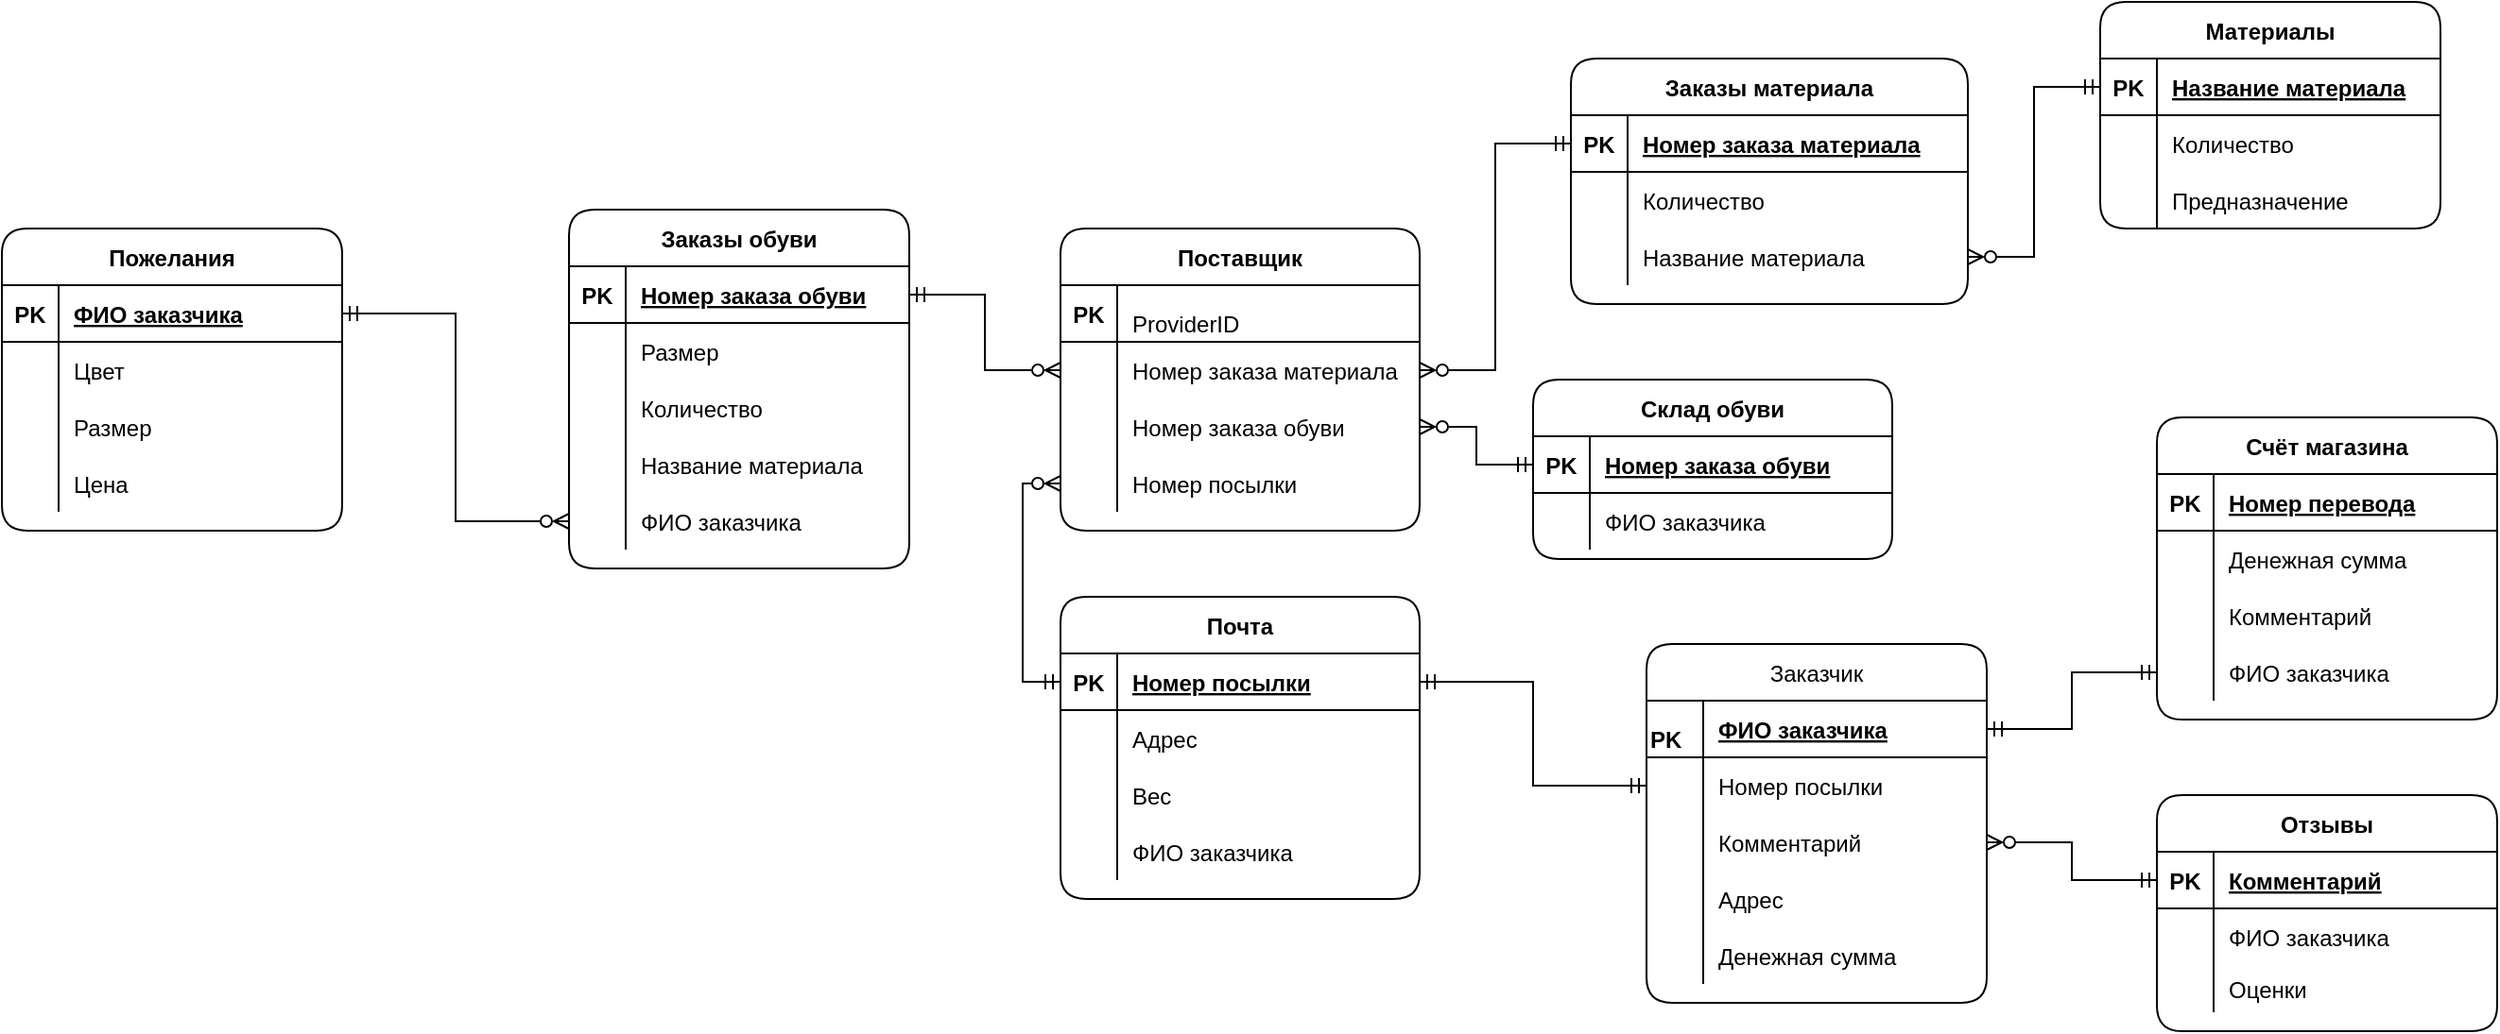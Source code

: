 <mxfile version="15.5.6" type="github">
  <diagram id="2_hyimMtqdqwmG2e8jux" name="Page-1">
    <mxGraphModel dx="1912" dy="1047" grid="1" gridSize="10" guides="1" tooltips="1" connect="1" arrows="1" fold="1" page="1" pageScale="1" pageWidth="827" pageHeight="1169" math="0" shadow="0">
      <root>
        <mxCell id="0" />
        <mxCell id="1" parent="0" />
        <mxCell id="S8fBrJQ1_J5D7lt-XOQz-13" value="Заказы обуви" style="shape=table;startSize=30;container=1;collapsible=1;childLayout=tableLayout;fixedRows=1;rowLines=0;fontStyle=1;align=center;resizeLast=1;rounded=1;" parent="1" vertex="1">
          <mxGeometry x="-70" y="150" width="180" height="190" as="geometry" />
        </mxCell>
        <mxCell id="S8fBrJQ1_J5D7lt-XOQz-14" value="" style="shape=partialRectangle;collapsible=0;dropTarget=0;pointerEvents=0;fillColor=none;top=0;left=0;bottom=1;right=0;points=[[0,0.5],[1,0.5]];portConstraint=eastwest;" parent="S8fBrJQ1_J5D7lt-XOQz-13" vertex="1">
          <mxGeometry y="30" width="180" height="30" as="geometry" />
        </mxCell>
        <mxCell id="S8fBrJQ1_J5D7lt-XOQz-15" value="PK" style="shape=partialRectangle;connectable=0;fillColor=none;top=0;left=0;bottom=0;right=0;fontStyle=1;overflow=hidden;" parent="S8fBrJQ1_J5D7lt-XOQz-14" vertex="1">
          <mxGeometry width="30" height="30" as="geometry">
            <mxRectangle width="30" height="30" as="alternateBounds" />
          </mxGeometry>
        </mxCell>
        <mxCell id="S8fBrJQ1_J5D7lt-XOQz-16" value="Номер заказа обуви" style="shape=partialRectangle;connectable=0;fillColor=none;top=0;left=0;bottom=0;right=0;align=left;spacingLeft=6;fontStyle=5;overflow=hidden;" parent="S8fBrJQ1_J5D7lt-XOQz-14" vertex="1">
          <mxGeometry x="30" width="150" height="30" as="geometry">
            <mxRectangle width="150" height="30" as="alternateBounds" />
          </mxGeometry>
        </mxCell>
        <mxCell id="S8fBrJQ1_J5D7lt-XOQz-17" value="" style="shape=partialRectangle;collapsible=0;dropTarget=0;pointerEvents=0;fillColor=none;top=0;left=0;bottom=0;right=0;points=[[0,0.5],[1,0.5]];portConstraint=eastwest;" parent="S8fBrJQ1_J5D7lt-XOQz-13" vertex="1">
          <mxGeometry y="60" width="180" height="30" as="geometry" />
        </mxCell>
        <mxCell id="S8fBrJQ1_J5D7lt-XOQz-18" value="" style="shape=partialRectangle;connectable=0;fillColor=none;top=0;left=0;bottom=0;right=0;editable=1;overflow=hidden;" parent="S8fBrJQ1_J5D7lt-XOQz-17" vertex="1">
          <mxGeometry width="30" height="30" as="geometry">
            <mxRectangle width="30" height="30" as="alternateBounds" />
          </mxGeometry>
        </mxCell>
        <mxCell id="S8fBrJQ1_J5D7lt-XOQz-19" value="Размер" style="shape=partialRectangle;connectable=0;fillColor=none;top=0;left=0;bottom=0;right=0;align=left;spacingLeft=6;overflow=hidden;" parent="S8fBrJQ1_J5D7lt-XOQz-17" vertex="1">
          <mxGeometry x="30" width="150" height="30" as="geometry">
            <mxRectangle width="150" height="30" as="alternateBounds" />
          </mxGeometry>
        </mxCell>
        <mxCell id="S8fBrJQ1_J5D7lt-XOQz-20" value="" style="shape=partialRectangle;collapsible=0;dropTarget=0;pointerEvents=0;fillColor=none;top=0;left=0;bottom=0;right=0;points=[[0,0.5],[1,0.5]];portConstraint=eastwest;" parent="S8fBrJQ1_J5D7lt-XOQz-13" vertex="1">
          <mxGeometry y="90" width="180" height="30" as="geometry" />
        </mxCell>
        <mxCell id="S8fBrJQ1_J5D7lt-XOQz-21" value="" style="shape=partialRectangle;connectable=0;fillColor=none;top=0;left=0;bottom=0;right=0;editable=1;overflow=hidden;" parent="S8fBrJQ1_J5D7lt-XOQz-20" vertex="1">
          <mxGeometry width="30" height="30" as="geometry">
            <mxRectangle width="30" height="30" as="alternateBounds" />
          </mxGeometry>
        </mxCell>
        <mxCell id="S8fBrJQ1_J5D7lt-XOQz-22" value="Количество" style="shape=partialRectangle;connectable=0;fillColor=none;top=0;left=0;bottom=0;right=0;align=left;spacingLeft=6;overflow=hidden;" parent="S8fBrJQ1_J5D7lt-XOQz-20" vertex="1">
          <mxGeometry x="30" width="150" height="30" as="geometry">
            <mxRectangle width="150" height="30" as="alternateBounds" />
          </mxGeometry>
        </mxCell>
        <mxCell id="S8fBrJQ1_J5D7lt-XOQz-23" value="" style="shape=partialRectangle;collapsible=0;dropTarget=0;pointerEvents=0;fillColor=none;top=0;left=0;bottom=0;right=0;points=[[0,0.5],[1,0.5]];portConstraint=eastwest;" parent="S8fBrJQ1_J5D7lt-XOQz-13" vertex="1">
          <mxGeometry y="120" width="180" height="30" as="geometry" />
        </mxCell>
        <mxCell id="S8fBrJQ1_J5D7lt-XOQz-24" value="" style="shape=partialRectangle;connectable=0;fillColor=none;top=0;left=0;bottom=0;right=0;editable=1;overflow=hidden;" parent="S8fBrJQ1_J5D7lt-XOQz-23" vertex="1">
          <mxGeometry width="30" height="30" as="geometry">
            <mxRectangle width="30" height="30" as="alternateBounds" />
          </mxGeometry>
        </mxCell>
        <mxCell id="S8fBrJQ1_J5D7lt-XOQz-25" value="Название материала" style="shape=partialRectangle;connectable=0;fillColor=none;top=0;left=0;bottom=0;right=0;align=left;spacingLeft=6;overflow=hidden;" parent="S8fBrJQ1_J5D7lt-XOQz-23" vertex="1">
          <mxGeometry x="30" width="150" height="30" as="geometry">
            <mxRectangle width="150" height="30" as="alternateBounds" />
          </mxGeometry>
        </mxCell>
        <mxCell id="B98eK5s1FCZRmEkdKLVK-23" style="shape=partialRectangle;collapsible=0;dropTarget=0;pointerEvents=0;fillColor=none;top=0;left=0;bottom=0;right=0;points=[[0,0.5],[1,0.5]];portConstraint=eastwest;" vertex="1" parent="S8fBrJQ1_J5D7lt-XOQz-13">
          <mxGeometry y="150" width="180" height="30" as="geometry" />
        </mxCell>
        <mxCell id="B98eK5s1FCZRmEkdKLVK-24" style="shape=partialRectangle;connectable=0;fillColor=none;top=0;left=0;bottom=0;right=0;editable=1;overflow=hidden;" vertex="1" parent="B98eK5s1FCZRmEkdKLVK-23">
          <mxGeometry width="30" height="30" as="geometry">
            <mxRectangle width="30" height="30" as="alternateBounds" />
          </mxGeometry>
        </mxCell>
        <mxCell id="B98eK5s1FCZRmEkdKLVK-25" value="ФИО заказчика" style="shape=partialRectangle;connectable=0;fillColor=none;top=0;left=0;bottom=0;right=0;align=left;spacingLeft=6;overflow=hidden;" vertex="1" parent="B98eK5s1FCZRmEkdKLVK-23">
          <mxGeometry x="30" width="150" height="30" as="geometry">
            <mxRectangle width="150" height="30" as="alternateBounds" />
          </mxGeometry>
        </mxCell>
        <mxCell id="S8fBrJQ1_J5D7lt-XOQz-26" value="Заказы материала" style="shape=table;startSize=30;container=1;collapsible=1;childLayout=tableLayout;fixedRows=1;rowLines=0;fontStyle=1;align=center;resizeLast=1;rounded=1;" parent="1" vertex="1">
          <mxGeometry x="460" y="70" width="210" height="130" as="geometry" />
        </mxCell>
        <mxCell id="S8fBrJQ1_J5D7lt-XOQz-27" value="" style="shape=partialRectangle;collapsible=0;dropTarget=0;pointerEvents=0;fillColor=none;top=0;left=0;bottom=1;right=0;points=[[0,0.5],[1,0.5]];portConstraint=eastwest;" parent="S8fBrJQ1_J5D7lt-XOQz-26" vertex="1">
          <mxGeometry y="30" width="210" height="30" as="geometry" />
        </mxCell>
        <mxCell id="S8fBrJQ1_J5D7lt-XOQz-28" value="PK" style="shape=partialRectangle;connectable=0;fillColor=none;top=0;left=0;bottom=0;right=0;fontStyle=1;overflow=hidden;" parent="S8fBrJQ1_J5D7lt-XOQz-27" vertex="1">
          <mxGeometry width="30" height="30" as="geometry">
            <mxRectangle width="30" height="30" as="alternateBounds" />
          </mxGeometry>
        </mxCell>
        <mxCell id="S8fBrJQ1_J5D7lt-XOQz-29" value="Номер заказа материала" style="shape=partialRectangle;connectable=0;fillColor=none;top=0;left=0;bottom=0;right=0;align=left;spacingLeft=6;fontStyle=5;overflow=hidden;" parent="S8fBrJQ1_J5D7lt-XOQz-27" vertex="1">
          <mxGeometry x="30" width="180" height="30" as="geometry">
            <mxRectangle width="180" height="30" as="alternateBounds" />
          </mxGeometry>
        </mxCell>
        <mxCell id="S8fBrJQ1_J5D7lt-XOQz-30" value="" style="shape=partialRectangle;collapsible=0;dropTarget=0;pointerEvents=0;fillColor=none;top=0;left=0;bottom=0;right=0;points=[[0,0.5],[1,0.5]];portConstraint=eastwest;" parent="S8fBrJQ1_J5D7lt-XOQz-26" vertex="1">
          <mxGeometry y="60" width="210" height="30" as="geometry" />
        </mxCell>
        <mxCell id="S8fBrJQ1_J5D7lt-XOQz-31" value="" style="shape=partialRectangle;connectable=0;fillColor=none;top=0;left=0;bottom=0;right=0;editable=1;overflow=hidden;" parent="S8fBrJQ1_J5D7lt-XOQz-30" vertex="1">
          <mxGeometry width="30" height="30" as="geometry">
            <mxRectangle width="30" height="30" as="alternateBounds" />
          </mxGeometry>
        </mxCell>
        <mxCell id="S8fBrJQ1_J5D7lt-XOQz-32" value="Количество" style="shape=partialRectangle;connectable=0;fillColor=none;top=0;left=0;bottom=0;right=0;align=left;spacingLeft=6;overflow=hidden;" parent="S8fBrJQ1_J5D7lt-XOQz-30" vertex="1">
          <mxGeometry x="30" width="180" height="30" as="geometry">
            <mxRectangle width="180" height="30" as="alternateBounds" />
          </mxGeometry>
        </mxCell>
        <mxCell id="B98eK5s1FCZRmEkdKLVK-4" style="shape=partialRectangle;collapsible=0;dropTarget=0;pointerEvents=0;fillColor=none;top=0;left=0;bottom=0;right=0;points=[[0,0.5],[1,0.5]];portConstraint=eastwest;" vertex="1" parent="S8fBrJQ1_J5D7lt-XOQz-26">
          <mxGeometry y="90" width="210" height="30" as="geometry" />
        </mxCell>
        <mxCell id="B98eK5s1FCZRmEkdKLVK-5" style="shape=partialRectangle;connectable=0;fillColor=none;top=0;left=0;bottom=0;right=0;editable=1;overflow=hidden;" vertex="1" parent="B98eK5s1FCZRmEkdKLVK-4">
          <mxGeometry width="30" height="30" as="geometry">
            <mxRectangle width="30" height="30" as="alternateBounds" />
          </mxGeometry>
        </mxCell>
        <mxCell id="B98eK5s1FCZRmEkdKLVK-6" value="Название материала" style="shape=partialRectangle;connectable=0;fillColor=none;top=0;left=0;bottom=0;right=0;align=left;spacingLeft=6;overflow=hidden;" vertex="1" parent="B98eK5s1FCZRmEkdKLVK-4">
          <mxGeometry x="30" width="180" height="30" as="geometry">
            <mxRectangle width="180" height="30" as="alternateBounds" />
          </mxGeometry>
        </mxCell>
        <mxCell id="S8fBrJQ1_J5D7lt-XOQz-39" value="Пожелания" style="shape=table;startSize=30;container=1;collapsible=1;childLayout=tableLayout;fixedRows=1;rowLines=0;fontStyle=1;align=center;resizeLast=1;rounded=1;" parent="1" vertex="1">
          <mxGeometry x="-370" y="160" width="180" height="160" as="geometry" />
        </mxCell>
        <mxCell id="S8fBrJQ1_J5D7lt-XOQz-40" value="" style="shape=partialRectangle;collapsible=0;dropTarget=0;pointerEvents=0;fillColor=none;top=0;left=0;bottom=1;right=0;points=[[0,0.5],[1,0.5]];portConstraint=eastwest;" parent="S8fBrJQ1_J5D7lt-XOQz-39" vertex="1">
          <mxGeometry y="30" width="180" height="30" as="geometry" />
        </mxCell>
        <mxCell id="S8fBrJQ1_J5D7lt-XOQz-41" value="PK" style="shape=partialRectangle;connectable=0;fillColor=none;top=0;left=0;bottom=0;right=0;fontStyle=1;overflow=hidden;" parent="S8fBrJQ1_J5D7lt-XOQz-40" vertex="1">
          <mxGeometry width="30" height="30" as="geometry">
            <mxRectangle width="30" height="30" as="alternateBounds" />
          </mxGeometry>
        </mxCell>
        <mxCell id="S8fBrJQ1_J5D7lt-XOQz-42" value="ФИО заказчика" style="shape=partialRectangle;connectable=0;fillColor=none;top=0;left=0;bottom=0;right=0;align=left;spacingLeft=6;fontStyle=5;overflow=hidden;" parent="S8fBrJQ1_J5D7lt-XOQz-40" vertex="1">
          <mxGeometry x="30" width="150" height="30" as="geometry">
            <mxRectangle width="150" height="30" as="alternateBounds" />
          </mxGeometry>
        </mxCell>
        <mxCell id="S8fBrJQ1_J5D7lt-XOQz-43" value="" style="shape=partialRectangle;collapsible=0;dropTarget=0;pointerEvents=0;fillColor=none;top=0;left=0;bottom=0;right=0;points=[[0,0.5],[1,0.5]];portConstraint=eastwest;" parent="S8fBrJQ1_J5D7lt-XOQz-39" vertex="1">
          <mxGeometry y="60" width="180" height="30" as="geometry" />
        </mxCell>
        <mxCell id="S8fBrJQ1_J5D7lt-XOQz-44" value="" style="shape=partialRectangle;connectable=0;fillColor=none;top=0;left=0;bottom=0;right=0;editable=1;overflow=hidden;" parent="S8fBrJQ1_J5D7lt-XOQz-43" vertex="1">
          <mxGeometry width="30" height="30" as="geometry">
            <mxRectangle width="30" height="30" as="alternateBounds" />
          </mxGeometry>
        </mxCell>
        <mxCell id="S8fBrJQ1_J5D7lt-XOQz-45" value="Цвет" style="shape=partialRectangle;connectable=0;fillColor=none;top=0;left=0;bottom=0;right=0;align=left;spacingLeft=6;overflow=hidden;" parent="S8fBrJQ1_J5D7lt-XOQz-43" vertex="1">
          <mxGeometry x="30" width="150" height="30" as="geometry">
            <mxRectangle width="150" height="30" as="alternateBounds" />
          </mxGeometry>
        </mxCell>
        <mxCell id="S8fBrJQ1_J5D7lt-XOQz-46" value="" style="shape=partialRectangle;collapsible=0;dropTarget=0;pointerEvents=0;fillColor=none;top=0;left=0;bottom=0;right=0;points=[[0,0.5],[1,0.5]];portConstraint=eastwest;" parent="S8fBrJQ1_J5D7lt-XOQz-39" vertex="1">
          <mxGeometry y="90" width="180" height="30" as="geometry" />
        </mxCell>
        <mxCell id="S8fBrJQ1_J5D7lt-XOQz-47" value="" style="shape=partialRectangle;connectable=0;fillColor=none;top=0;left=0;bottom=0;right=0;editable=1;overflow=hidden;" parent="S8fBrJQ1_J5D7lt-XOQz-46" vertex="1">
          <mxGeometry width="30" height="30" as="geometry">
            <mxRectangle width="30" height="30" as="alternateBounds" />
          </mxGeometry>
        </mxCell>
        <mxCell id="S8fBrJQ1_J5D7lt-XOQz-48" value="Размер" style="shape=partialRectangle;connectable=0;fillColor=none;top=0;left=0;bottom=0;right=0;align=left;spacingLeft=6;overflow=hidden;" parent="S8fBrJQ1_J5D7lt-XOQz-46" vertex="1">
          <mxGeometry x="30" width="150" height="30" as="geometry">
            <mxRectangle width="150" height="30" as="alternateBounds" />
          </mxGeometry>
        </mxCell>
        <mxCell id="S8fBrJQ1_J5D7lt-XOQz-49" value="" style="shape=partialRectangle;collapsible=0;dropTarget=0;pointerEvents=0;fillColor=none;top=0;left=0;bottom=0;right=0;points=[[0,0.5],[1,0.5]];portConstraint=eastwest;" parent="S8fBrJQ1_J5D7lt-XOQz-39" vertex="1">
          <mxGeometry y="120" width="180" height="30" as="geometry" />
        </mxCell>
        <mxCell id="S8fBrJQ1_J5D7lt-XOQz-50" value="" style="shape=partialRectangle;connectable=0;fillColor=none;top=0;left=0;bottom=0;right=0;editable=1;overflow=hidden;" parent="S8fBrJQ1_J5D7lt-XOQz-49" vertex="1">
          <mxGeometry width="30" height="30" as="geometry">
            <mxRectangle width="30" height="30" as="alternateBounds" />
          </mxGeometry>
        </mxCell>
        <mxCell id="S8fBrJQ1_J5D7lt-XOQz-51" value="Цена" style="shape=partialRectangle;connectable=0;fillColor=none;top=0;left=0;bottom=0;right=0;align=left;spacingLeft=6;overflow=hidden;" parent="S8fBrJQ1_J5D7lt-XOQz-49" vertex="1">
          <mxGeometry x="30" width="150" height="30" as="geometry">
            <mxRectangle width="150" height="30" as="alternateBounds" />
          </mxGeometry>
        </mxCell>
        <mxCell id="S8fBrJQ1_J5D7lt-XOQz-52" value="Материалы" style="shape=table;startSize=30;container=1;collapsible=1;childLayout=tableLayout;fixedRows=1;rowLines=0;fontStyle=1;align=center;resizeLast=1;rounded=1;" parent="1" vertex="1">
          <mxGeometry x="740" y="40" width="180" height="120" as="geometry" />
        </mxCell>
        <mxCell id="S8fBrJQ1_J5D7lt-XOQz-53" value="" style="shape=partialRectangle;collapsible=0;dropTarget=0;pointerEvents=0;fillColor=none;top=0;left=0;bottom=1;right=0;points=[[0,0.5],[1,0.5]];portConstraint=eastwest;" parent="S8fBrJQ1_J5D7lt-XOQz-52" vertex="1">
          <mxGeometry y="30" width="180" height="30" as="geometry" />
        </mxCell>
        <mxCell id="S8fBrJQ1_J5D7lt-XOQz-54" value="PK" style="shape=partialRectangle;connectable=0;fillColor=none;top=0;left=0;bottom=0;right=0;fontStyle=1;overflow=hidden;" parent="S8fBrJQ1_J5D7lt-XOQz-53" vertex="1">
          <mxGeometry width="30" height="30" as="geometry">
            <mxRectangle width="30" height="30" as="alternateBounds" />
          </mxGeometry>
        </mxCell>
        <mxCell id="S8fBrJQ1_J5D7lt-XOQz-55" value="Название материала" style="shape=partialRectangle;connectable=0;fillColor=none;top=0;left=0;bottom=0;right=0;align=left;spacingLeft=6;fontStyle=5;overflow=hidden;" parent="S8fBrJQ1_J5D7lt-XOQz-53" vertex="1">
          <mxGeometry x="30" width="150" height="30" as="geometry">
            <mxRectangle width="150" height="30" as="alternateBounds" />
          </mxGeometry>
        </mxCell>
        <mxCell id="S8fBrJQ1_J5D7lt-XOQz-56" value="" style="shape=partialRectangle;collapsible=0;dropTarget=0;pointerEvents=0;fillColor=none;top=0;left=0;bottom=0;right=0;points=[[0,0.5],[1,0.5]];portConstraint=eastwest;" parent="S8fBrJQ1_J5D7lt-XOQz-52" vertex="1">
          <mxGeometry y="60" width="180" height="30" as="geometry" />
        </mxCell>
        <mxCell id="S8fBrJQ1_J5D7lt-XOQz-57" value="" style="shape=partialRectangle;connectable=0;fillColor=none;top=0;left=0;bottom=0;right=0;editable=1;overflow=hidden;" parent="S8fBrJQ1_J5D7lt-XOQz-56" vertex="1">
          <mxGeometry width="30" height="30" as="geometry">
            <mxRectangle width="30" height="30" as="alternateBounds" />
          </mxGeometry>
        </mxCell>
        <mxCell id="S8fBrJQ1_J5D7lt-XOQz-58" value="Количество" style="shape=partialRectangle;connectable=0;fillColor=none;top=0;left=0;bottom=0;right=0;align=left;spacingLeft=6;overflow=hidden;" parent="S8fBrJQ1_J5D7lt-XOQz-56" vertex="1">
          <mxGeometry x="30" width="150" height="30" as="geometry">
            <mxRectangle width="150" height="30" as="alternateBounds" />
          </mxGeometry>
        </mxCell>
        <mxCell id="S8fBrJQ1_J5D7lt-XOQz-59" value="" style="shape=partialRectangle;collapsible=0;dropTarget=0;pointerEvents=0;fillColor=none;top=0;left=0;bottom=0;right=0;points=[[0,0.5],[1,0.5]];portConstraint=eastwest;" parent="S8fBrJQ1_J5D7lt-XOQz-52" vertex="1">
          <mxGeometry y="90" width="180" height="30" as="geometry" />
        </mxCell>
        <mxCell id="S8fBrJQ1_J5D7lt-XOQz-60" value="" style="shape=partialRectangle;connectable=0;fillColor=none;top=0;left=0;bottom=0;right=0;editable=1;overflow=hidden;" parent="S8fBrJQ1_J5D7lt-XOQz-59" vertex="1">
          <mxGeometry width="30" height="30" as="geometry">
            <mxRectangle width="30" height="30" as="alternateBounds" />
          </mxGeometry>
        </mxCell>
        <mxCell id="S8fBrJQ1_J5D7lt-XOQz-61" value="Предназначение" style="shape=partialRectangle;connectable=0;fillColor=none;top=0;left=0;bottom=0;right=0;align=left;spacingLeft=6;overflow=hidden;" parent="S8fBrJQ1_J5D7lt-XOQz-59" vertex="1">
          <mxGeometry x="30" width="150" height="30" as="geometry">
            <mxRectangle width="150" height="30" as="alternateBounds" />
          </mxGeometry>
        </mxCell>
        <mxCell id="S8fBrJQ1_J5D7lt-XOQz-62" value="" style="shape=partialRectangle;collapsible=0;dropTarget=0;pointerEvents=0;fillColor=none;top=0;left=0;bottom=0;right=0;points=[[0,0.5],[1,0.5]];portConstraint=eastwest;" parent="S8fBrJQ1_J5D7lt-XOQz-52" vertex="1">
          <mxGeometry y="120" width="180" as="geometry" />
        </mxCell>
        <mxCell id="S8fBrJQ1_J5D7lt-XOQz-63" value="" style="shape=partialRectangle;connectable=0;fillColor=none;top=0;left=0;bottom=0;right=0;editable=1;overflow=hidden;" parent="S8fBrJQ1_J5D7lt-XOQz-62" vertex="1">
          <mxGeometry width="30" as="geometry">
            <mxRectangle width="30" as="alternateBounds" />
          </mxGeometry>
        </mxCell>
        <mxCell id="S8fBrJQ1_J5D7lt-XOQz-64" value="" style="shape=partialRectangle;connectable=0;fillColor=none;top=0;left=0;bottom=0;right=0;align=left;spacingLeft=6;overflow=hidden;" parent="S8fBrJQ1_J5D7lt-XOQz-62" vertex="1">
          <mxGeometry x="30" width="150" as="geometry">
            <mxRectangle width="150" as="alternateBounds" />
          </mxGeometry>
        </mxCell>
        <mxCell id="S8fBrJQ1_J5D7lt-XOQz-65" value="Отзывы" style="shape=table;startSize=30;container=1;collapsible=1;childLayout=tableLayout;fixedRows=1;rowLines=0;fontStyle=1;align=center;resizeLast=1;rounded=1;" parent="1" vertex="1">
          <mxGeometry x="770" y="460" width="180" height="125" as="geometry" />
        </mxCell>
        <mxCell id="S8fBrJQ1_J5D7lt-XOQz-66" value="" style="shape=partialRectangle;collapsible=0;dropTarget=0;pointerEvents=0;fillColor=none;top=0;left=0;bottom=1;right=0;points=[[0,0.5],[1,0.5]];portConstraint=eastwest;" parent="S8fBrJQ1_J5D7lt-XOQz-65" vertex="1">
          <mxGeometry y="30" width="180" height="30" as="geometry" />
        </mxCell>
        <mxCell id="S8fBrJQ1_J5D7lt-XOQz-67" value="PK" style="shape=partialRectangle;connectable=0;fillColor=none;top=0;left=0;bottom=0;right=0;fontStyle=1;overflow=hidden;" parent="S8fBrJQ1_J5D7lt-XOQz-66" vertex="1">
          <mxGeometry width="30" height="30" as="geometry">
            <mxRectangle width="30" height="30" as="alternateBounds" />
          </mxGeometry>
        </mxCell>
        <mxCell id="S8fBrJQ1_J5D7lt-XOQz-68" value="Комментарий" style="shape=partialRectangle;connectable=0;fillColor=none;top=0;left=0;bottom=0;right=0;align=left;spacingLeft=6;fontStyle=5;overflow=hidden;" parent="S8fBrJQ1_J5D7lt-XOQz-66" vertex="1">
          <mxGeometry x="30" width="150" height="30" as="geometry">
            <mxRectangle width="150" height="30" as="alternateBounds" />
          </mxGeometry>
        </mxCell>
        <mxCell id="S8fBrJQ1_J5D7lt-XOQz-69" value="" style="shape=partialRectangle;collapsible=0;dropTarget=0;pointerEvents=0;fillColor=none;top=0;left=0;bottom=0;right=0;points=[[0,0.5],[1,0.5]];portConstraint=eastwest;" parent="S8fBrJQ1_J5D7lt-XOQz-65" vertex="1">
          <mxGeometry y="60" width="180" height="30" as="geometry" />
        </mxCell>
        <mxCell id="S8fBrJQ1_J5D7lt-XOQz-70" value="" style="shape=partialRectangle;connectable=0;fillColor=none;top=0;left=0;bottom=0;right=0;editable=1;overflow=hidden;" parent="S8fBrJQ1_J5D7lt-XOQz-69" vertex="1">
          <mxGeometry width="30" height="30" as="geometry">
            <mxRectangle width="30" height="30" as="alternateBounds" />
          </mxGeometry>
        </mxCell>
        <mxCell id="S8fBrJQ1_J5D7lt-XOQz-71" value="ФИО заказчика" style="shape=partialRectangle;connectable=0;fillColor=none;top=0;left=0;bottom=0;right=0;align=left;spacingLeft=6;overflow=hidden;" parent="S8fBrJQ1_J5D7lt-XOQz-69" vertex="1">
          <mxGeometry x="30" width="150" height="30" as="geometry">
            <mxRectangle width="150" height="30" as="alternateBounds" />
          </mxGeometry>
        </mxCell>
        <mxCell id="S8fBrJQ1_J5D7lt-XOQz-72" value="" style="shape=partialRectangle;collapsible=0;dropTarget=0;pointerEvents=0;fillColor=none;top=0;left=0;bottom=0;right=0;points=[[0,0.5],[1,0.5]];portConstraint=eastwest;" parent="S8fBrJQ1_J5D7lt-XOQz-65" vertex="1">
          <mxGeometry y="90" width="180" height="25" as="geometry" />
        </mxCell>
        <mxCell id="S8fBrJQ1_J5D7lt-XOQz-73" value="" style="shape=partialRectangle;connectable=0;fillColor=none;top=0;left=0;bottom=0;right=0;editable=1;overflow=hidden;" parent="S8fBrJQ1_J5D7lt-XOQz-72" vertex="1">
          <mxGeometry width="30" height="25" as="geometry">
            <mxRectangle width="30" height="25" as="alternateBounds" />
          </mxGeometry>
        </mxCell>
        <mxCell id="S8fBrJQ1_J5D7lt-XOQz-74" value="Оценки" style="shape=partialRectangle;connectable=0;fillColor=none;top=0;left=0;bottom=0;right=0;align=left;spacingLeft=6;overflow=hidden;" parent="S8fBrJQ1_J5D7lt-XOQz-72" vertex="1">
          <mxGeometry x="30" width="150" height="25" as="geometry">
            <mxRectangle width="150" height="25" as="alternateBounds" />
          </mxGeometry>
        </mxCell>
        <mxCell id="S8fBrJQ1_J5D7lt-XOQz-91" value="Счёт магазина" style="shape=table;startSize=30;container=1;collapsible=1;childLayout=tableLayout;fixedRows=1;rowLines=0;fontStyle=1;align=center;resizeLast=1;rounded=1;" parent="1" vertex="1">
          <mxGeometry x="770" y="260" width="180" height="160" as="geometry" />
        </mxCell>
        <mxCell id="S8fBrJQ1_J5D7lt-XOQz-92" value="" style="shape=partialRectangle;collapsible=0;dropTarget=0;pointerEvents=0;fillColor=none;top=0;left=0;bottom=1;right=0;points=[[0,0.5],[1,0.5]];portConstraint=eastwest;" parent="S8fBrJQ1_J5D7lt-XOQz-91" vertex="1">
          <mxGeometry y="30" width="180" height="30" as="geometry" />
        </mxCell>
        <mxCell id="S8fBrJQ1_J5D7lt-XOQz-93" value="PK" style="shape=partialRectangle;connectable=0;fillColor=none;top=0;left=0;bottom=0;right=0;fontStyle=1;overflow=hidden;" parent="S8fBrJQ1_J5D7lt-XOQz-92" vertex="1">
          <mxGeometry width="30" height="30" as="geometry">
            <mxRectangle width="30" height="30" as="alternateBounds" />
          </mxGeometry>
        </mxCell>
        <mxCell id="S8fBrJQ1_J5D7lt-XOQz-94" value="Номер перевода" style="shape=partialRectangle;connectable=0;fillColor=none;top=0;left=0;bottom=0;right=0;align=left;spacingLeft=6;fontStyle=5;overflow=hidden;" parent="S8fBrJQ1_J5D7lt-XOQz-92" vertex="1">
          <mxGeometry x="30" width="150" height="30" as="geometry">
            <mxRectangle width="150" height="30" as="alternateBounds" />
          </mxGeometry>
        </mxCell>
        <mxCell id="S8fBrJQ1_J5D7lt-XOQz-95" value="" style="shape=partialRectangle;collapsible=0;dropTarget=0;pointerEvents=0;fillColor=none;top=0;left=0;bottom=0;right=0;points=[[0,0.5],[1,0.5]];portConstraint=eastwest;" parent="S8fBrJQ1_J5D7lt-XOQz-91" vertex="1">
          <mxGeometry y="60" width="180" height="30" as="geometry" />
        </mxCell>
        <mxCell id="S8fBrJQ1_J5D7lt-XOQz-96" value="" style="shape=partialRectangle;connectable=0;fillColor=none;top=0;left=0;bottom=0;right=0;editable=1;overflow=hidden;" parent="S8fBrJQ1_J5D7lt-XOQz-95" vertex="1">
          <mxGeometry width="30" height="30" as="geometry">
            <mxRectangle width="30" height="30" as="alternateBounds" />
          </mxGeometry>
        </mxCell>
        <mxCell id="S8fBrJQ1_J5D7lt-XOQz-97" value="Денежная сумма" style="shape=partialRectangle;connectable=0;fillColor=none;top=0;left=0;bottom=0;right=0;align=left;spacingLeft=6;overflow=hidden;" parent="S8fBrJQ1_J5D7lt-XOQz-95" vertex="1">
          <mxGeometry x="30" width="150" height="30" as="geometry">
            <mxRectangle width="150" height="30" as="alternateBounds" />
          </mxGeometry>
        </mxCell>
        <mxCell id="S8fBrJQ1_J5D7lt-XOQz-98" value="" style="shape=partialRectangle;collapsible=0;dropTarget=0;pointerEvents=0;fillColor=none;top=0;left=0;bottom=0;right=0;points=[[0,0.5],[1,0.5]];portConstraint=eastwest;" parent="S8fBrJQ1_J5D7lt-XOQz-91" vertex="1">
          <mxGeometry y="90" width="180" height="30" as="geometry" />
        </mxCell>
        <mxCell id="S8fBrJQ1_J5D7lt-XOQz-99" value="" style="shape=partialRectangle;connectable=0;fillColor=none;top=0;left=0;bottom=0;right=0;editable=1;overflow=hidden;" parent="S8fBrJQ1_J5D7lt-XOQz-98" vertex="1">
          <mxGeometry width="30" height="30" as="geometry">
            <mxRectangle width="30" height="30" as="alternateBounds" />
          </mxGeometry>
        </mxCell>
        <mxCell id="S8fBrJQ1_J5D7lt-XOQz-100" value="Комментарий" style="shape=partialRectangle;connectable=0;fillColor=none;top=0;left=0;bottom=0;right=0;align=left;spacingLeft=6;overflow=hidden;" parent="S8fBrJQ1_J5D7lt-XOQz-98" vertex="1">
          <mxGeometry x="30" width="150" height="30" as="geometry">
            <mxRectangle width="150" height="30" as="alternateBounds" />
          </mxGeometry>
        </mxCell>
        <mxCell id="S8fBrJQ1_J5D7lt-XOQz-101" value="" style="shape=partialRectangle;collapsible=0;dropTarget=0;pointerEvents=0;fillColor=none;top=0;left=0;bottom=0;right=0;points=[[0,0.5],[1,0.5]];portConstraint=eastwest;" parent="S8fBrJQ1_J5D7lt-XOQz-91" vertex="1">
          <mxGeometry y="120" width="180" height="30" as="geometry" />
        </mxCell>
        <mxCell id="S8fBrJQ1_J5D7lt-XOQz-102" value="" style="shape=partialRectangle;connectable=0;fillColor=none;top=0;left=0;bottom=0;right=0;editable=1;overflow=hidden;" parent="S8fBrJQ1_J5D7lt-XOQz-101" vertex="1">
          <mxGeometry width="30" height="30" as="geometry">
            <mxRectangle width="30" height="30" as="alternateBounds" />
          </mxGeometry>
        </mxCell>
        <mxCell id="S8fBrJQ1_J5D7lt-XOQz-103" value="ФИО заказчика" style="shape=partialRectangle;connectable=0;fillColor=none;top=0;left=0;bottom=0;right=0;align=left;spacingLeft=6;overflow=hidden;" parent="S8fBrJQ1_J5D7lt-XOQz-101" vertex="1">
          <mxGeometry x="30" width="150" height="30" as="geometry">
            <mxRectangle width="150" height="30" as="alternateBounds" />
          </mxGeometry>
        </mxCell>
        <mxCell id="S8fBrJQ1_J5D7lt-XOQz-104" value="Склад обуви" style="shape=table;startSize=30;container=1;collapsible=1;childLayout=tableLayout;fixedRows=1;rowLines=0;fontStyle=1;align=center;resizeLast=1;rounded=1;" parent="1" vertex="1">
          <mxGeometry x="440" y="240" width="190" height="95" as="geometry" />
        </mxCell>
        <mxCell id="S8fBrJQ1_J5D7lt-XOQz-105" value="" style="shape=partialRectangle;collapsible=0;dropTarget=0;pointerEvents=0;fillColor=none;top=0;left=0;bottom=1;right=0;points=[[0,0.5],[1,0.5]];portConstraint=eastwest;" parent="S8fBrJQ1_J5D7lt-XOQz-104" vertex="1">
          <mxGeometry y="30" width="190" height="30" as="geometry" />
        </mxCell>
        <mxCell id="S8fBrJQ1_J5D7lt-XOQz-106" value="PK" style="shape=partialRectangle;connectable=0;fillColor=none;top=0;left=0;bottom=0;right=0;fontStyle=1;overflow=hidden;" parent="S8fBrJQ1_J5D7lt-XOQz-105" vertex="1">
          <mxGeometry width="30" height="30" as="geometry">
            <mxRectangle width="30" height="30" as="alternateBounds" />
          </mxGeometry>
        </mxCell>
        <mxCell id="S8fBrJQ1_J5D7lt-XOQz-107" value="Номер заказа обуви" style="shape=partialRectangle;connectable=0;fillColor=none;top=0;left=0;bottom=0;right=0;align=left;spacingLeft=6;fontStyle=5;overflow=hidden;" parent="S8fBrJQ1_J5D7lt-XOQz-105" vertex="1">
          <mxGeometry x="30" width="160" height="30" as="geometry">
            <mxRectangle width="160" height="30" as="alternateBounds" />
          </mxGeometry>
        </mxCell>
        <mxCell id="S8fBrJQ1_J5D7lt-XOQz-108" value="" style="shape=partialRectangle;collapsible=0;dropTarget=0;pointerEvents=0;fillColor=none;top=0;left=0;bottom=0;right=0;points=[[0,0.5],[1,0.5]];portConstraint=eastwest;" parent="S8fBrJQ1_J5D7lt-XOQz-104" vertex="1">
          <mxGeometry y="60" width="190" height="30" as="geometry" />
        </mxCell>
        <mxCell id="S8fBrJQ1_J5D7lt-XOQz-109" value="" style="shape=partialRectangle;connectable=0;fillColor=none;top=0;left=0;bottom=0;right=0;editable=1;overflow=hidden;" parent="S8fBrJQ1_J5D7lt-XOQz-108" vertex="1">
          <mxGeometry width="30" height="30" as="geometry">
            <mxRectangle width="30" height="30" as="alternateBounds" />
          </mxGeometry>
        </mxCell>
        <mxCell id="S8fBrJQ1_J5D7lt-XOQz-110" value="ФИО заказчика" style="shape=partialRectangle;connectable=0;fillColor=none;top=0;left=0;bottom=0;right=0;align=left;spacingLeft=6;overflow=hidden;" parent="S8fBrJQ1_J5D7lt-XOQz-108" vertex="1">
          <mxGeometry x="30" width="160" height="30" as="geometry">
            <mxRectangle width="160" height="30" as="alternateBounds" />
          </mxGeometry>
        </mxCell>
        <mxCell id="S8fBrJQ1_J5D7lt-XOQz-117" value="Почта" style="shape=table;startSize=30;container=1;collapsible=1;childLayout=tableLayout;fixedRows=1;rowLines=0;fontStyle=1;align=center;resizeLast=1;fillColor=default;swimlaneFillColor=none;perimeterSpacing=0;sketch=0;rounded=1;" parent="1" vertex="1">
          <mxGeometry x="190" y="355" width="190" height="160" as="geometry" />
        </mxCell>
        <mxCell id="S8fBrJQ1_J5D7lt-XOQz-118" value="" style="shape=partialRectangle;collapsible=0;dropTarget=0;pointerEvents=0;fillColor=none;top=0;left=0;bottom=1;right=0;points=[[0,0.5],[1,0.5]];portConstraint=eastwest;" parent="S8fBrJQ1_J5D7lt-XOQz-117" vertex="1">
          <mxGeometry y="30" width="190" height="30" as="geometry" />
        </mxCell>
        <mxCell id="S8fBrJQ1_J5D7lt-XOQz-119" value="PK" style="shape=partialRectangle;connectable=0;fillColor=none;top=0;left=0;bottom=0;right=0;fontStyle=1;overflow=hidden;" parent="S8fBrJQ1_J5D7lt-XOQz-118" vertex="1">
          <mxGeometry width="30" height="30" as="geometry">
            <mxRectangle width="30" height="30" as="alternateBounds" />
          </mxGeometry>
        </mxCell>
        <mxCell id="S8fBrJQ1_J5D7lt-XOQz-120" value="Номер посылки" style="shape=partialRectangle;connectable=0;fillColor=none;top=0;left=0;bottom=0;right=0;align=left;spacingLeft=6;fontStyle=5;overflow=hidden;" parent="S8fBrJQ1_J5D7lt-XOQz-118" vertex="1">
          <mxGeometry x="30" width="160" height="30" as="geometry">
            <mxRectangle width="160" height="30" as="alternateBounds" />
          </mxGeometry>
        </mxCell>
        <mxCell id="S8fBrJQ1_J5D7lt-XOQz-121" value="" style="shape=partialRectangle;collapsible=0;dropTarget=0;pointerEvents=0;fillColor=none;top=0;left=0;bottom=0;right=0;points=[[0,0.5],[1,0.5]];portConstraint=eastwest;" parent="S8fBrJQ1_J5D7lt-XOQz-117" vertex="1">
          <mxGeometry y="60" width="190" height="30" as="geometry" />
        </mxCell>
        <mxCell id="S8fBrJQ1_J5D7lt-XOQz-122" value="" style="shape=partialRectangle;connectable=0;fillColor=none;top=0;left=0;bottom=0;right=0;editable=1;overflow=hidden;" parent="S8fBrJQ1_J5D7lt-XOQz-121" vertex="1">
          <mxGeometry width="30" height="30" as="geometry">
            <mxRectangle width="30" height="30" as="alternateBounds" />
          </mxGeometry>
        </mxCell>
        <mxCell id="S8fBrJQ1_J5D7lt-XOQz-123" value="Адрес" style="shape=partialRectangle;connectable=0;fillColor=none;top=0;left=0;bottom=0;right=0;align=left;spacingLeft=6;overflow=hidden;" parent="S8fBrJQ1_J5D7lt-XOQz-121" vertex="1">
          <mxGeometry x="30" width="160" height="30" as="geometry">
            <mxRectangle width="160" height="30" as="alternateBounds" />
          </mxGeometry>
        </mxCell>
        <mxCell id="S8fBrJQ1_J5D7lt-XOQz-124" value="" style="shape=partialRectangle;collapsible=0;dropTarget=0;pointerEvents=0;fillColor=none;top=0;left=0;bottom=0;right=0;points=[[0,0.5],[1,0.5]];portConstraint=eastwest;" parent="S8fBrJQ1_J5D7lt-XOQz-117" vertex="1">
          <mxGeometry y="90" width="190" height="30" as="geometry" />
        </mxCell>
        <mxCell id="S8fBrJQ1_J5D7lt-XOQz-125" value="" style="shape=partialRectangle;connectable=0;fillColor=none;top=0;left=0;bottom=0;right=0;editable=1;overflow=hidden;" parent="S8fBrJQ1_J5D7lt-XOQz-124" vertex="1">
          <mxGeometry width="30" height="30" as="geometry">
            <mxRectangle width="30" height="30" as="alternateBounds" />
          </mxGeometry>
        </mxCell>
        <mxCell id="S8fBrJQ1_J5D7lt-XOQz-126" value="Вес" style="shape=partialRectangle;connectable=0;fillColor=none;top=0;left=0;bottom=0;right=0;align=left;spacingLeft=6;overflow=hidden;" parent="S8fBrJQ1_J5D7lt-XOQz-124" vertex="1">
          <mxGeometry x="30" width="160" height="30" as="geometry">
            <mxRectangle width="160" height="30" as="alternateBounds" />
          </mxGeometry>
        </mxCell>
        <mxCell id="S8fBrJQ1_J5D7lt-XOQz-127" value="" style="shape=partialRectangle;collapsible=0;dropTarget=0;pointerEvents=0;fillColor=none;top=0;left=0;bottom=0;right=0;points=[[0,0.5],[1,0.5]];portConstraint=eastwest;" parent="S8fBrJQ1_J5D7lt-XOQz-117" vertex="1">
          <mxGeometry y="120" width="190" height="30" as="geometry" />
        </mxCell>
        <mxCell id="S8fBrJQ1_J5D7lt-XOQz-128" value="" style="shape=partialRectangle;connectable=0;fillColor=none;top=0;left=0;bottom=0;right=0;editable=1;overflow=hidden;" parent="S8fBrJQ1_J5D7lt-XOQz-127" vertex="1">
          <mxGeometry width="30" height="30" as="geometry">
            <mxRectangle width="30" height="30" as="alternateBounds" />
          </mxGeometry>
        </mxCell>
        <mxCell id="S8fBrJQ1_J5D7lt-XOQz-129" value="ФИО заказчика" style="shape=partialRectangle;connectable=0;fillColor=none;top=0;left=0;bottom=0;right=0;align=left;spacingLeft=6;overflow=hidden;" parent="S8fBrJQ1_J5D7lt-XOQz-127" vertex="1">
          <mxGeometry x="30" width="160" height="30" as="geometry">
            <mxRectangle width="160" height="30" as="alternateBounds" />
          </mxGeometry>
        </mxCell>
        <mxCell id="B98eK5s1FCZRmEkdKLVK-8" value="Поставщик" style="shape=table;startSize=30;container=1;collapsible=1;childLayout=tableLayout;fixedRows=1;rowLines=0;fontStyle=1;align=center;resizeLast=1;rounded=1;sketch=0;fillColor=default;gradientColor=none;" vertex="1" parent="1">
          <mxGeometry x="190" y="160" width="190" height="160" as="geometry" />
        </mxCell>
        <mxCell id="B98eK5s1FCZRmEkdKLVK-9" value="" style="shape=partialRectangle;collapsible=0;dropTarget=0;pointerEvents=0;fillColor=none;top=0;left=0;bottom=1;right=0;points=[[0,0.5],[1,0.5]];portConstraint=eastwest;rounded=1;sketch=0;" vertex="1" parent="B98eK5s1FCZRmEkdKLVK-8">
          <mxGeometry y="30" width="190" height="30" as="geometry" />
        </mxCell>
        <mxCell id="B98eK5s1FCZRmEkdKLVK-10" value="PK" style="shape=partialRectangle;connectable=0;fillColor=none;top=0;left=0;bottom=0;right=0;fontStyle=1;overflow=hidden;rounded=1;sketch=0;" vertex="1" parent="B98eK5s1FCZRmEkdKLVK-9">
          <mxGeometry width="30" height="30" as="geometry">
            <mxRectangle width="30" height="30" as="alternateBounds" />
          </mxGeometry>
        </mxCell>
        <mxCell id="B98eK5s1FCZRmEkdKLVK-11" value="ProviderID" style="shape=partialRectangle;connectable=0;fillColor=none;top=0;left=0;bottom=0;right=0;align=left;spacingLeft=6;fontStyle=0;overflow=hidden;rounded=1;sketch=0;verticalAlign=bottom;" vertex="1" parent="B98eK5s1FCZRmEkdKLVK-9">
          <mxGeometry x="30" width="160" height="30" as="geometry">
            <mxRectangle width="160" height="30" as="alternateBounds" />
          </mxGeometry>
        </mxCell>
        <mxCell id="B98eK5s1FCZRmEkdKLVK-15" value="" style="shape=partialRectangle;collapsible=0;dropTarget=0;pointerEvents=0;fillColor=none;top=0;left=0;bottom=0;right=0;points=[[0,0.5],[1,0.5]];portConstraint=eastwest;rounded=1;sketch=0;" vertex="1" parent="B98eK5s1FCZRmEkdKLVK-8">
          <mxGeometry y="60" width="190" height="30" as="geometry" />
        </mxCell>
        <mxCell id="B98eK5s1FCZRmEkdKLVK-16" value="" style="shape=partialRectangle;connectable=0;fillColor=none;top=0;left=0;bottom=0;right=0;editable=1;overflow=hidden;rounded=1;sketch=0;" vertex="1" parent="B98eK5s1FCZRmEkdKLVK-15">
          <mxGeometry width="30" height="30" as="geometry">
            <mxRectangle width="30" height="30" as="alternateBounds" />
          </mxGeometry>
        </mxCell>
        <mxCell id="B98eK5s1FCZRmEkdKLVK-17" value="Номер заказа материала" style="shape=partialRectangle;connectable=0;fillColor=none;top=0;left=0;bottom=0;right=0;align=left;spacingLeft=6;overflow=hidden;rounded=1;sketch=0;" vertex="1" parent="B98eK5s1FCZRmEkdKLVK-15">
          <mxGeometry x="30" width="160" height="30" as="geometry">
            <mxRectangle width="160" height="30" as="alternateBounds" />
          </mxGeometry>
        </mxCell>
        <mxCell id="B98eK5s1FCZRmEkdKLVK-12" value="" style="shape=partialRectangle;collapsible=0;dropTarget=0;pointerEvents=0;fillColor=none;top=0;left=0;bottom=0;right=0;points=[[0,0.5],[1,0.5]];portConstraint=eastwest;rounded=1;sketch=0;" vertex="1" parent="B98eK5s1FCZRmEkdKLVK-8">
          <mxGeometry y="90" width="190" height="30" as="geometry" />
        </mxCell>
        <mxCell id="B98eK5s1FCZRmEkdKLVK-13" value="" style="shape=partialRectangle;connectable=0;fillColor=none;top=0;left=0;bottom=0;right=0;editable=1;overflow=hidden;rounded=1;sketch=0;" vertex="1" parent="B98eK5s1FCZRmEkdKLVK-12">
          <mxGeometry width="30" height="30" as="geometry">
            <mxRectangle width="30" height="30" as="alternateBounds" />
          </mxGeometry>
        </mxCell>
        <mxCell id="B98eK5s1FCZRmEkdKLVK-14" value="Номер заказа обуви" style="shape=partialRectangle;connectable=0;fillColor=none;top=0;left=0;bottom=0;right=0;align=left;spacingLeft=6;overflow=hidden;rounded=1;sketch=0;" vertex="1" parent="B98eK5s1FCZRmEkdKLVK-12">
          <mxGeometry x="30" width="160" height="30" as="geometry">
            <mxRectangle width="160" height="30" as="alternateBounds" />
          </mxGeometry>
        </mxCell>
        <mxCell id="B98eK5s1FCZRmEkdKLVK-62" style="shape=partialRectangle;collapsible=0;dropTarget=0;pointerEvents=0;fillColor=none;top=0;left=0;bottom=0;right=0;points=[[0,0.5],[1,0.5]];portConstraint=eastwest;rounded=1;sketch=0;" vertex="1" parent="B98eK5s1FCZRmEkdKLVK-8">
          <mxGeometry y="120" width="190" height="30" as="geometry" />
        </mxCell>
        <mxCell id="B98eK5s1FCZRmEkdKLVK-63" style="shape=partialRectangle;connectable=0;fillColor=none;top=0;left=0;bottom=0;right=0;editable=1;overflow=hidden;rounded=1;sketch=0;" vertex="1" parent="B98eK5s1FCZRmEkdKLVK-62">
          <mxGeometry width="30" height="30" as="geometry">
            <mxRectangle width="30" height="30" as="alternateBounds" />
          </mxGeometry>
        </mxCell>
        <mxCell id="B98eK5s1FCZRmEkdKLVK-64" value="Номер посылки" style="shape=partialRectangle;connectable=0;fillColor=none;top=0;left=0;bottom=0;right=0;align=left;spacingLeft=6;overflow=hidden;rounded=1;sketch=0;" vertex="1" parent="B98eK5s1FCZRmEkdKLVK-62">
          <mxGeometry x="30" width="160" height="30" as="geometry">
            <mxRectangle width="160" height="30" as="alternateBounds" />
          </mxGeometry>
        </mxCell>
        <mxCell id="B98eK5s1FCZRmEkdKLVK-21" style="edgeStyle=orthogonalEdgeStyle;rounded=0;orthogonalLoop=1;jettySize=auto;html=1;exitX=0;exitY=0.5;exitDx=0;exitDy=0;startArrow=ERmandOne;startFill=0;endArrow=ERzeroToMany;endFill=0;" edge="1" parent="1" source="S8fBrJQ1_J5D7lt-XOQz-105" target="B98eK5s1FCZRmEkdKLVK-12">
          <mxGeometry relative="1" as="geometry" />
        </mxCell>
        <mxCell id="B98eK5s1FCZRmEkdKLVK-22" style="edgeStyle=orthogonalEdgeStyle;rounded=0;orthogonalLoop=1;jettySize=auto;html=1;startArrow=ERmandOne;startFill=0;endArrow=ERzeroToMany;endFill=0;" edge="1" parent="1" source="S8fBrJQ1_J5D7lt-XOQz-27" target="B98eK5s1FCZRmEkdKLVK-15">
          <mxGeometry relative="1" as="geometry" />
        </mxCell>
        <mxCell id="B98eK5s1FCZRmEkdKLVK-26" style="edgeStyle=orthogonalEdgeStyle;rounded=0;orthogonalLoop=1;jettySize=auto;html=1;exitX=0;exitY=0.5;exitDx=0;exitDy=0;startArrow=ERmandOne;startFill=0;endArrow=ERzeroToMany;endFill=0;" edge="1" parent="1" source="S8fBrJQ1_J5D7lt-XOQz-53" target="B98eK5s1FCZRmEkdKLVK-4">
          <mxGeometry relative="1" as="geometry" />
        </mxCell>
        <mxCell id="B98eK5s1FCZRmEkdKLVK-40" style="edgeStyle=orthogonalEdgeStyle;rounded=0;orthogonalLoop=1;jettySize=auto;html=1;startArrow=ERmandOne;startFill=0;endArrow=ERzeroToMany;endFill=0;" edge="1" parent="1" source="S8fBrJQ1_J5D7lt-XOQz-40" target="B98eK5s1FCZRmEkdKLVK-23">
          <mxGeometry relative="1" as="geometry" />
        </mxCell>
        <mxCell id="B98eK5s1FCZRmEkdKLVK-41" style="edgeStyle=orthogonalEdgeStyle;rounded=0;orthogonalLoop=1;jettySize=auto;html=1;exitX=1;exitY=0.5;exitDx=0;exitDy=0;startArrow=ERmandOne;startFill=0;endArrow=ERzeroToMany;endFill=0;" edge="1" parent="1" source="S8fBrJQ1_J5D7lt-XOQz-14" target="B98eK5s1FCZRmEkdKLVK-15">
          <mxGeometry relative="1" as="geometry" />
        </mxCell>
        <mxCell id="B98eK5s1FCZRmEkdKLVK-42" value="Заказчик" style="shape=table;startSize=30;container=1;collapsible=1;childLayout=tableLayout;fixedRows=1;rowLines=0;fontStyle=0;align=center;resizeLast=1;rounded=1;sketch=0;fillColor=default;gradientColor=none;" vertex="1" parent="1">
          <mxGeometry x="500" y="380" width="180" height="190" as="geometry" />
        </mxCell>
        <mxCell id="B98eK5s1FCZRmEkdKLVK-43" value="" style="shape=partialRectangle;collapsible=0;dropTarget=0;pointerEvents=0;fillColor=none;top=0;left=0;bottom=1;right=0;points=[[0,0.5],[1,0.5]];portConstraint=eastwest;rounded=1;sketch=0;align=left;verticalAlign=bottom;" vertex="1" parent="B98eK5s1FCZRmEkdKLVK-42">
          <mxGeometry y="30" width="180" height="30" as="geometry" />
        </mxCell>
        <mxCell id="B98eK5s1FCZRmEkdKLVK-44" value="PK" style="shape=partialRectangle;connectable=0;fillColor=none;top=0;left=0;bottom=0;right=0;fontStyle=1;overflow=hidden;rounded=1;sketch=0;align=left;verticalAlign=bottom;" vertex="1" parent="B98eK5s1FCZRmEkdKLVK-43">
          <mxGeometry width="30" height="30" as="geometry">
            <mxRectangle width="30" height="30" as="alternateBounds" />
          </mxGeometry>
        </mxCell>
        <mxCell id="B98eK5s1FCZRmEkdKLVK-45" value="ФИО заказчика" style="shape=partialRectangle;connectable=0;fillColor=none;top=0;left=0;bottom=0;right=0;align=left;spacingLeft=6;fontStyle=5;overflow=hidden;rounded=1;sketch=0;" vertex="1" parent="B98eK5s1FCZRmEkdKLVK-43">
          <mxGeometry x="30" width="150" height="30" as="geometry">
            <mxRectangle width="150" height="30" as="alternateBounds" />
          </mxGeometry>
        </mxCell>
        <mxCell id="B98eK5s1FCZRmEkdKLVK-46" value="" style="shape=partialRectangle;collapsible=0;dropTarget=0;pointerEvents=0;fillColor=none;top=0;left=0;bottom=0;right=0;points=[[0,0.5],[1,0.5]];portConstraint=eastwest;rounded=1;sketch=0;align=left;verticalAlign=bottom;" vertex="1" parent="B98eK5s1FCZRmEkdKLVK-42">
          <mxGeometry y="60" width="180" height="30" as="geometry" />
        </mxCell>
        <mxCell id="B98eK5s1FCZRmEkdKLVK-47" value="" style="shape=partialRectangle;connectable=0;fillColor=none;top=0;left=0;bottom=0;right=0;editable=1;overflow=hidden;rounded=1;sketch=0;align=left;verticalAlign=bottom;" vertex="1" parent="B98eK5s1FCZRmEkdKLVK-46">
          <mxGeometry width="30" height="30" as="geometry">
            <mxRectangle width="30" height="30" as="alternateBounds" />
          </mxGeometry>
        </mxCell>
        <mxCell id="B98eK5s1FCZRmEkdKLVK-48" value="Номер посылки" style="shape=partialRectangle;connectable=0;fillColor=none;top=0;left=0;bottom=0;right=0;align=left;spacingLeft=6;overflow=hidden;rounded=1;sketch=0;" vertex="1" parent="B98eK5s1FCZRmEkdKLVK-46">
          <mxGeometry x="30" width="150" height="30" as="geometry">
            <mxRectangle width="150" height="30" as="alternateBounds" />
          </mxGeometry>
        </mxCell>
        <mxCell id="B98eK5s1FCZRmEkdKLVK-49" value="" style="shape=partialRectangle;collapsible=0;dropTarget=0;pointerEvents=0;fillColor=none;top=0;left=0;bottom=0;right=0;points=[[0,0.5],[1,0.5]];portConstraint=eastwest;rounded=1;sketch=0;align=left;verticalAlign=bottom;" vertex="1" parent="B98eK5s1FCZRmEkdKLVK-42">
          <mxGeometry y="90" width="180" height="30" as="geometry" />
        </mxCell>
        <mxCell id="B98eK5s1FCZRmEkdKLVK-50" value="" style="shape=partialRectangle;connectable=0;fillColor=none;top=0;left=0;bottom=0;right=0;editable=1;overflow=hidden;rounded=1;sketch=0;align=left;verticalAlign=bottom;" vertex="1" parent="B98eK5s1FCZRmEkdKLVK-49">
          <mxGeometry width="30" height="30" as="geometry">
            <mxRectangle width="30" height="30" as="alternateBounds" />
          </mxGeometry>
        </mxCell>
        <mxCell id="B98eK5s1FCZRmEkdKLVK-51" value="Комментарий" style="shape=partialRectangle;connectable=0;fillColor=none;top=0;left=0;bottom=0;right=0;align=left;spacingLeft=6;overflow=hidden;rounded=1;sketch=0;" vertex="1" parent="B98eK5s1FCZRmEkdKLVK-49">
          <mxGeometry x="30" width="150" height="30" as="geometry">
            <mxRectangle width="150" height="30" as="alternateBounds" />
          </mxGeometry>
        </mxCell>
        <mxCell id="B98eK5s1FCZRmEkdKLVK-52" value="" style="shape=partialRectangle;collapsible=0;dropTarget=0;pointerEvents=0;fillColor=none;top=0;left=0;bottom=0;right=0;points=[[0,0.5],[1,0.5]];portConstraint=eastwest;rounded=1;sketch=0;align=left;verticalAlign=bottom;" vertex="1" parent="B98eK5s1FCZRmEkdKLVK-42">
          <mxGeometry y="120" width="180" height="30" as="geometry" />
        </mxCell>
        <mxCell id="B98eK5s1FCZRmEkdKLVK-53" value="" style="shape=partialRectangle;connectable=0;fillColor=none;top=0;left=0;bottom=0;right=0;editable=1;overflow=hidden;rounded=1;sketch=0;align=left;verticalAlign=bottom;" vertex="1" parent="B98eK5s1FCZRmEkdKLVK-52">
          <mxGeometry width="30" height="30" as="geometry">
            <mxRectangle width="30" height="30" as="alternateBounds" />
          </mxGeometry>
        </mxCell>
        <mxCell id="B98eK5s1FCZRmEkdKLVK-54" value="Адрес" style="shape=partialRectangle;connectable=0;fillColor=none;top=0;left=0;bottom=0;right=0;align=left;spacingLeft=6;overflow=hidden;rounded=1;sketch=0;" vertex="1" parent="B98eK5s1FCZRmEkdKLVK-52">
          <mxGeometry x="30" width="150" height="30" as="geometry">
            <mxRectangle width="150" height="30" as="alternateBounds" />
          </mxGeometry>
        </mxCell>
        <mxCell id="B98eK5s1FCZRmEkdKLVK-59" style="shape=partialRectangle;collapsible=0;dropTarget=0;pointerEvents=0;fillColor=none;top=0;left=0;bottom=0;right=0;points=[[0,0.5],[1,0.5]];portConstraint=eastwest;rounded=1;sketch=0;align=left;verticalAlign=bottom;" vertex="1" parent="B98eK5s1FCZRmEkdKLVK-42">
          <mxGeometry y="150" width="180" height="30" as="geometry" />
        </mxCell>
        <mxCell id="B98eK5s1FCZRmEkdKLVK-60" style="shape=partialRectangle;connectable=0;fillColor=none;top=0;left=0;bottom=0;right=0;editable=1;overflow=hidden;rounded=1;sketch=0;align=left;verticalAlign=bottom;" vertex="1" parent="B98eK5s1FCZRmEkdKLVK-59">
          <mxGeometry width="30" height="30" as="geometry">
            <mxRectangle width="30" height="30" as="alternateBounds" />
          </mxGeometry>
        </mxCell>
        <mxCell id="B98eK5s1FCZRmEkdKLVK-61" value="Денежная сумма" style="shape=partialRectangle;connectable=0;fillColor=none;top=0;left=0;bottom=0;right=0;align=left;spacingLeft=6;overflow=hidden;rounded=1;sketch=0;" vertex="1" parent="B98eK5s1FCZRmEkdKLVK-59">
          <mxGeometry x="30" width="150" height="30" as="geometry">
            <mxRectangle width="150" height="30" as="alternateBounds" />
          </mxGeometry>
        </mxCell>
        <mxCell id="B98eK5s1FCZRmEkdKLVK-56" style="edgeStyle=orthogonalEdgeStyle;rounded=0;orthogonalLoop=1;jettySize=auto;html=1;startArrow=ERmandOne;startFill=0;endArrow=ERzeroToMany;endFill=0;" edge="1" parent="1" source="S8fBrJQ1_J5D7lt-XOQz-66" target="B98eK5s1FCZRmEkdKLVK-49">
          <mxGeometry relative="1" as="geometry" />
        </mxCell>
        <mxCell id="B98eK5s1FCZRmEkdKLVK-57" style="edgeStyle=orthogonalEdgeStyle;rounded=0;orthogonalLoop=1;jettySize=auto;html=1;startArrow=ERmandOne;startFill=0;endArrow=ERmandOne;endFill=0;" edge="1" parent="1" source="B98eK5s1FCZRmEkdKLVK-43" target="S8fBrJQ1_J5D7lt-XOQz-101">
          <mxGeometry relative="1" as="geometry" />
        </mxCell>
        <mxCell id="B98eK5s1FCZRmEkdKLVK-58" style="edgeStyle=orthogonalEdgeStyle;rounded=0;orthogonalLoop=1;jettySize=auto;html=1;entryX=0;entryY=0.5;entryDx=0;entryDy=0;startArrow=ERmandOne;startFill=0;endArrow=ERmandOne;endFill=0;" edge="1" parent="1" source="S8fBrJQ1_J5D7lt-XOQz-118" target="B98eK5s1FCZRmEkdKLVK-46">
          <mxGeometry relative="1" as="geometry" />
        </mxCell>
        <mxCell id="B98eK5s1FCZRmEkdKLVK-65" style="edgeStyle=orthogonalEdgeStyle;rounded=0;orthogonalLoop=1;jettySize=auto;html=1;exitX=0;exitY=0.5;exitDx=0;exitDy=0;startArrow=ERmandOne;startFill=0;endArrow=ERzeroToMany;endFill=0;entryX=0;entryY=0.5;entryDx=0;entryDy=0;" edge="1" parent="1" source="S8fBrJQ1_J5D7lt-XOQz-118" target="B98eK5s1FCZRmEkdKLVK-62">
          <mxGeometry relative="1" as="geometry" />
        </mxCell>
      </root>
    </mxGraphModel>
  </diagram>
</mxfile>
